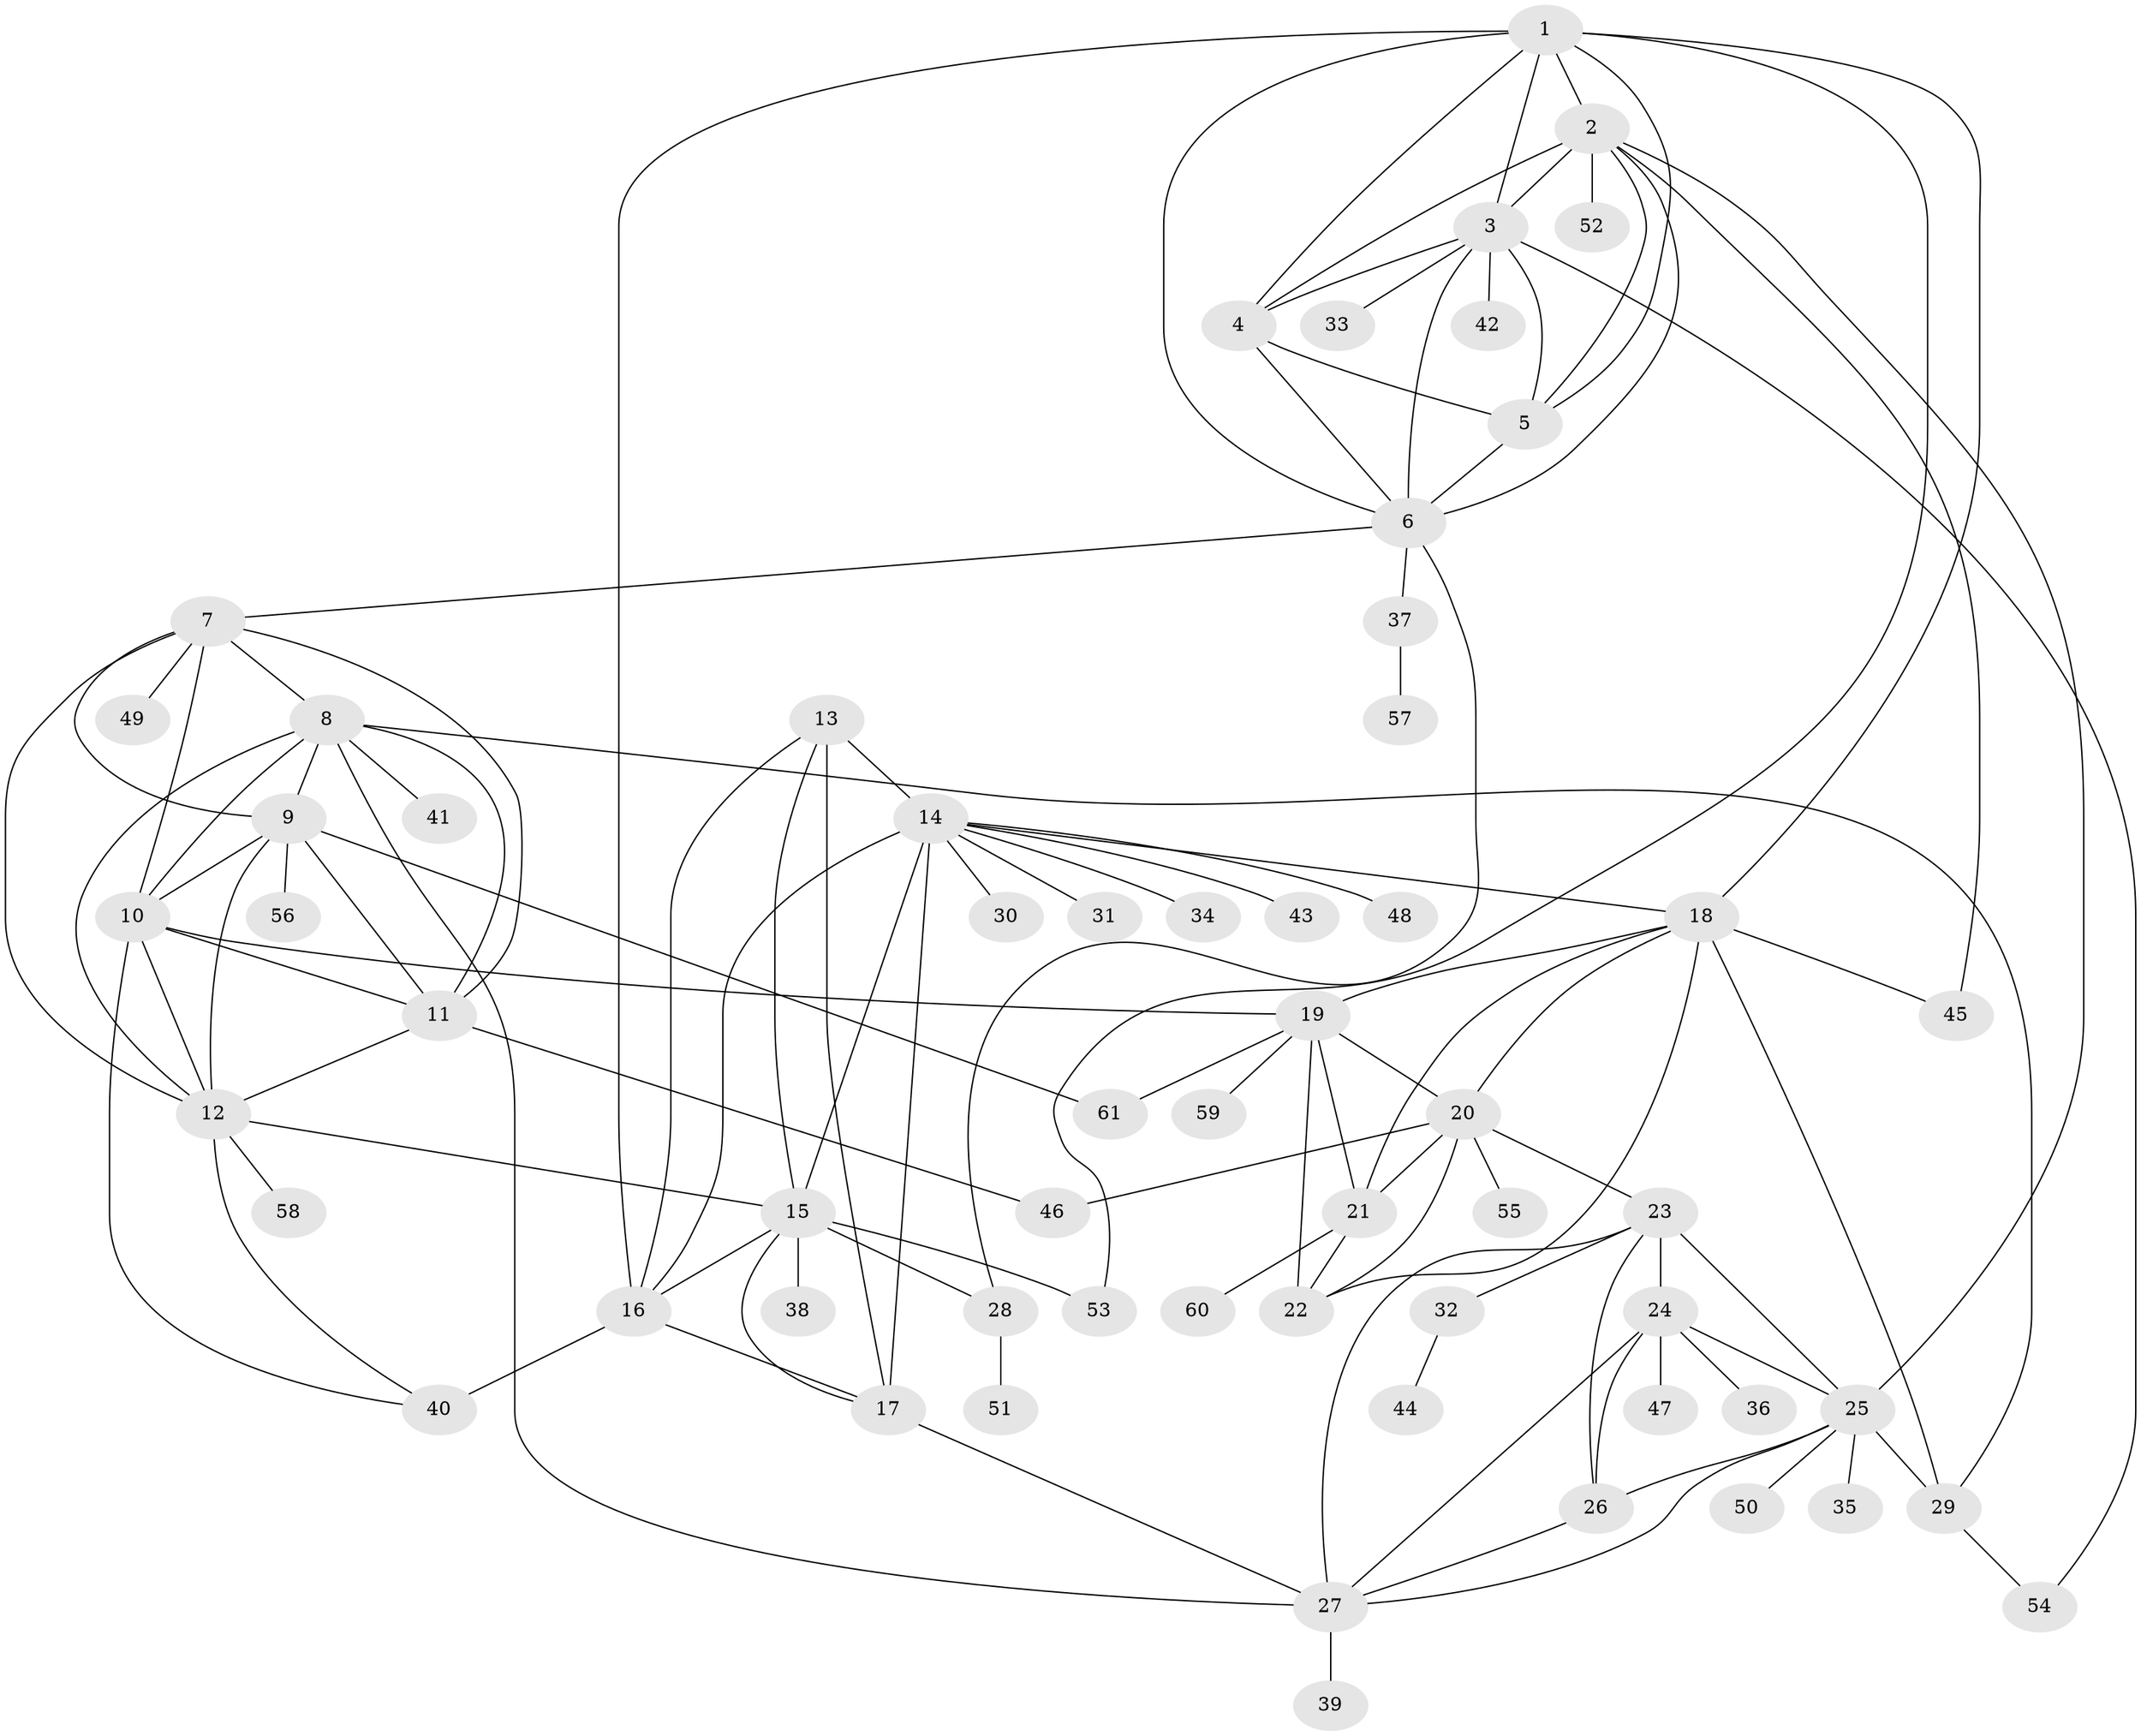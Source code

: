 // original degree distribution, {9: 0.075, 10: 0.016666666666666666, 7: 0.016666666666666666, 5: 0.025, 8: 0.03333333333333333, 6: 0.041666666666666664, 11: 0.03333333333333333, 13: 0.008333333333333333, 1: 0.55, 4: 0.016666666666666666, 2: 0.15833333333333333, 3: 0.025}
// Generated by graph-tools (version 1.1) at 2025/37/03/09/25 02:37:12]
// undirected, 61 vertices, 114 edges
graph export_dot {
graph [start="1"]
  node [color=gray90,style=filled];
  1;
  2;
  3;
  4;
  5;
  6;
  7;
  8;
  9;
  10;
  11;
  12;
  13;
  14;
  15;
  16;
  17;
  18;
  19;
  20;
  21;
  22;
  23;
  24;
  25;
  26;
  27;
  28;
  29;
  30;
  31;
  32;
  33;
  34;
  35;
  36;
  37;
  38;
  39;
  40;
  41;
  42;
  43;
  44;
  45;
  46;
  47;
  48;
  49;
  50;
  51;
  52;
  53;
  54;
  55;
  56;
  57;
  58;
  59;
  60;
  61;
  1 -- 2 [weight=1.0];
  1 -- 3 [weight=1.0];
  1 -- 4 [weight=1.0];
  1 -- 5 [weight=1.0];
  1 -- 6 [weight=1.0];
  1 -- 16 [weight=1.0];
  1 -- 18 [weight=1.0];
  1 -- 53 [weight=1.0];
  2 -- 3 [weight=1.0];
  2 -- 4 [weight=1.0];
  2 -- 5 [weight=1.0];
  2 -- 6 [weight=1.0];
  2 -- 25 [weight=1.0];
  2 -- 45 [weight=1.0];
  2 -- 52 [weight=2.0];
  3 -- 4 [weight=1.0];
  3 -- 5 [weight=1.0];
  3 -- 6 [weight=1.0];
  3 -- 33 [weight=1.0];
  3 -- 42 [weight=1.0];
  3 -- 54 [weight=1.0];
  4 -- 5 [weight=2.0];
  4 -- 6 [weight=1.0];
  5 -- 6 [weight=1.0];
  6 -- 7 [weight=1.0];
  6 -- 28 [weight=1.0];
  6 -- 37 [weight=1.0];
  7 -- 8 [weight=1.0];
  7 -- 9 [weight=1.0];
  7 -- 10 [weight=1.0];
  7 -- 11 [weight=1.0];
  7 -- 12 [weight=1.0];
  7 -- 49 [weight=1.0];
  8 -- 9 [weight=1.0];
  8 -- 10 [weight=1.0];
  8 -- 11 [weight=1.0];
  8 -- 12 [weight=1.0];
  8 -- 27 [weight=1.0];
  8 -- 29 [weight=1.0];
  8 -- 41 [weight=1.0];
  9 -- 10 [weight=1.0];
  9 -- 11 [weight=1.0];
  9 -- 12 [weight=1.0];
  9 -- 56 [weight=1.0];
  9 -- 61 [weight=2.0];
  10 -- 11 [weight=1.0];
  10 -- 12 [weight=1.0];
  10 -- 19 [weight=1.0];
  10 -- 40 [weight=1.0];
  11 -- 12 [weight=1.0];
  11 -- 46 [weight=4.0];
  12 -- 15 [weight=1.0];
  12 -- 40 [weight=1.0];
  12 -- 58 [weight=1.0];
  13 -- 14 [weight=2.0];
  13 -- 15 [weight=1.0];
  13 -- 16 [weight=1.0];
  13 -- 17 [weight=1.0];
  14 -- 15 [weight=2.0];
  14 -- 16 [weight=2.0];
  14 -- 17 [weight=2.0];
  14 -- 18 [weight=1.0];
  14 -- 30 [weight=1.0];
  14 -- 31 [weight=1.0];
  14 -- 34 [weight=1.0];
  14 -- 43 [weight=1.0];
  14 -- 48 [weight=1.0];
  15 -- 16 [weight=1.0];
  15 -- 17 [weight=1.0];
  15 -- 28 [weight=1.0];
  15 -- 38 [weight=1.0];
  15 -- 53 [weight=2.0];
  16 -- 17 [weight=1.0];
  16 -- 40 [weight=4.0];
  17 -- 27 [weight=1.0];
  18 -- 19 [weight=2.0];
  18 -- 20 [weight=1.0];
  18 -- 21 [weight=1.0];
  18 -- 22 [weight=1.0];
  18 -- 29 [weight=4.0];
  18 -- 45 [weight=1.0];
  19 -- 20 [weight=2.0];
  19 -- 21 [weight=2.0];
  19 -- 22 [weight=2.0];
  19 -- 59 [weight=1.0];
  19 -- 61 [weight=1.0];
  20 -- 21 [weight=1.0];
  20 -- 22 [weight=1.0];
  20 -- 23 [weight=1.0];
  20 -- 46 [weight=1.0];
  20 -- 55 [weight=1.0];
  21 -- 22 [weight=1.0];
  21 -- 60 [weight=2.0];
  23 -- 24 [weight=2.0];
  23 -- 25 [weight=2.0];
  23 -- 26 [weight=2.0];
  23 -- 27 [weight=2.0];
  23 -- 32 [weight=1.0];
  24 -- 25 [weight=1.0];
  24 -- 26 [weight=1.0];
  24 -- 27 [weight=1.0];
  24 -- 36 [weight=2.0];
  24 -- 47 [weight=1.0];
  25 -- 26 [weight=1.0];
  25 -- 27 [weight=1.0];
  25 -- 29 [weight=1.0];
  25 -- 35 [weight=1.0];
  25 -- 50 [weight=2.0];
  26 -- 27 [weight=1.0];
  27 -- 39 [weight=1.0];
  28 -- 51 [weight=1.0];
  29 -- 54 [weight=1.0];
  32 -- 44 [weight=2.0];
  37 -- 57 [weight=1.0];
}
